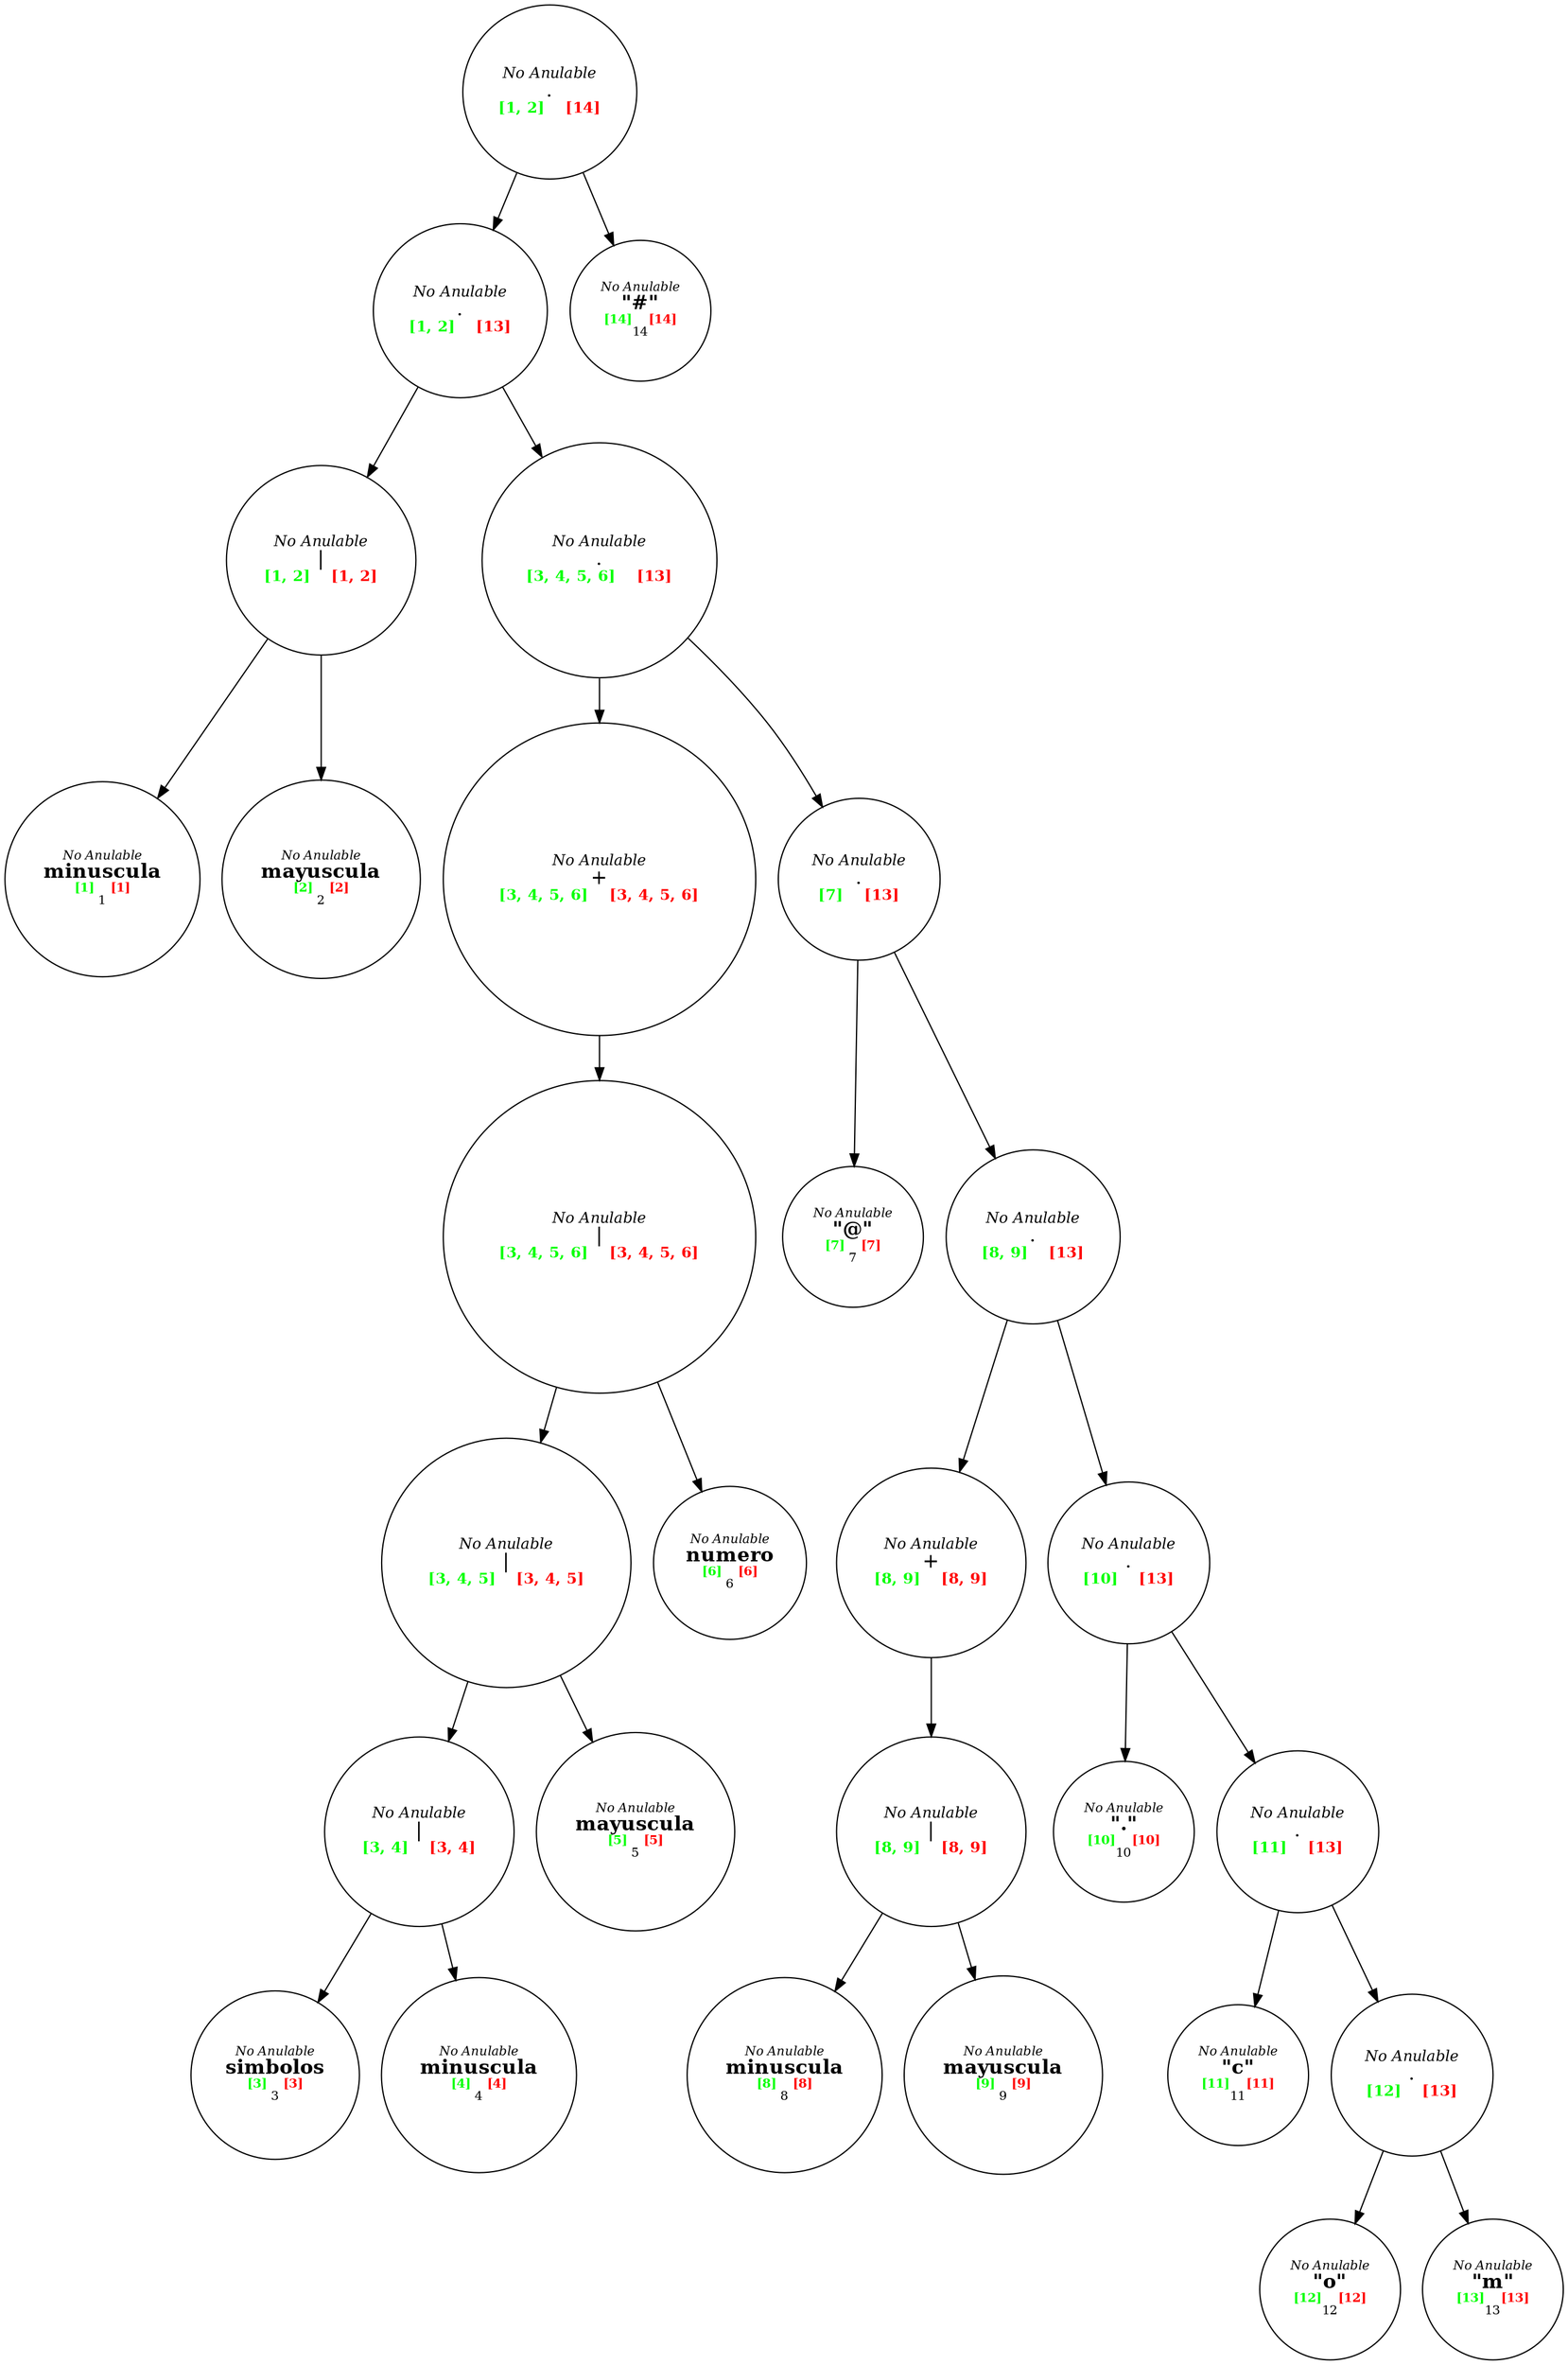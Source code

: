 digraph arbol {N_1[shape = circle, label=<<FONT POINT-SIZE="12"><I>No Anulable</I><BR/><FONT POINT-SIZE="16">.</FONT><BR/><FONT COLOR="green"><B>[1, 2]</B></FONT>    <FONT COLOR="red"><B>[14]</B></FONT></FONT>>]N_2[shape = circle, label=<<FONT POINT-SIZE="12"><I>No Anulable</I><BR/><FONT POINT-SIZE="16">.</FONT><BR/><FONT COLOR="green"><B>[1, 2]</B></FONT>    <FONT COLOR="red"><B>[13]</B></FONT></FONT>>]N_1 -> N_2;
N_3[shape = circle, label=<<FONT POINT-SIZE="12"><I>No Anulable</I><BR/><FONT POINT-SIZE="16">|</FONT><BR/><FONT COLOR="green"><B>[1, 2]</B></FONT>    <FONT COLOR="red"><B>[1, 2]</B></FONT></FONT>>]N_2 -> N_3;
N_4[shape = circle, label=<<FONT POINT-SIZE="10"><I>No Anulable</I><BR/><B><FONT POINT-SIZE="16">minuscula</FONT></B><BR/><FONT COLOR="green"><B>[1]</B></FONT>    <FONT COLOR="red"><B>[1]</B></FONT><BR/>1</FONT>>]N_3 -> N_4;
N_5[shape = circle, label=<<FONT POINT-SIZE="10"><I>No Anulable</I><BR/><B><FONT POINT-SIZE="16">mayuscula</FONT></B><BR/><FONT COLOR="green"><B>[2]</B></FONT>    <FONT COLOR="red"><B>[2]</B></FONT><BR/>2</FONT>>]N_3 -> N_5;
N_6[shape = circle, label=<<FONT POINT-SIZE="12"><I>No Anulable</I><BR/><FONT POINT-SIZE="16">.</FONT><BR/><FONT COLOR="green"><B>[3, 4, 5, 6]</B></FONT>    <FONT COLOR="red"><B>[13]</B></FONT></FONT>>]N_2 -> N_6;
N_7[shape = circle, label=<<FONT POINT-SIZE="12"><I>No Anulable</I><BR/><FONT POINT-SIZE="16">+</FONT><BR/><FONT COLOR="green"><B>[3, 4, 5, 6]</B></FONT>    <FONT COLOR="red"><B>[3, 4, 5, 6]</B></FONT></FONT>>]N_6 -> N_7;
N_8[shape = circle, label=<<FONT POINT-SIZE="12"><I>No Anulable</I><BR/><FONT POINT-SIZE="16">|</FONT><BR/><FONT COLOR="green"><B>[3, 4, 5, 6]</B></FONT>    <FONT COLOR="red"><B>[3, 4, 5, 6]</B></FONT></FONT>>]N_7 -> N_8;
N_9[shape = circle, label=<<FONT POINT-SIZE="12"><I>No Anulable</I><BR/><FONT POINT-SIZE="16">|</FONT><BR/><FONT COLOR="green"><B>[3, 4, 5]</B></FONT>    <FONT COLOR="red"><B>[3, 4, 5]</B></FONT></FONT>>]N_8 -> N_9;
N_10[shape = circle, label=<<FONT POINT-SIZE="12"><I>No Anulable</I><BR/><FONT POINT-SIZE="16">|</FONT><BR/><FONT COLOR="green"><B>[3, 4]</B></FONT>    <FONT COLOR="red"><B>[3, 4]</B></FONT></FONT>>]N_9 -> N_10;
N_11[shape = circle, label=<<FONT POINT-SIZE="10"><I>No Anulable</I><BR/><B><FONT POINT-SIZE="16">simbolos</FONT></B><BR/><FONT COLOR="green"><B>[3]</B></FONT>    <FONT COLOR="red"><B>[3]</B></FONT><BR/>3</FONT>>]N_10 -> N_11;
N_12[shape = circle, label=<<FONT POINT-SIZE="10"><I>No Anulable</I><BR/><B><FONT POINT-SIZE="16">minuscula</FONT></B><BR/><FONT COLOR="green"><B>[4]</B></FONT>    <FONT COLOR="red"><B>[4]</B></FONT><BR/>4</FONT>>]N_10 -> N_12;
N_13[shape = circle, label=<<FONT POINT-SIZE="10"><I>No Anulable</I><BR/><B><FONT POINT-SIZE="16">mayuscula</FONT></B><BR/><FONT COLOR="green"><B>[5]</B></FONT>    <FONT COLOR="red"><B>[5]</B></FONT><BR/>5</FONT>>]N_9 -> N_13;
N_14[shape = circle, label=<<FONT POINT-SIZE="10"><I>No Anulable</I><BR/><B><FONT POINT-SIZE="16">numero</FONT></B><BR/><FONT COLOR="green"><B>[6]</B></FONT>    <FONT COLOR="red"><B>[6]</B></FONT><BR/>6</FONT>>]N_8 -> N_14;
N_15[shape = circle, label=<<FONT POINT-SIZE="12"><I>No Anulable</I><BR/><FONT POINT-SIZE="16">.</FONT><BR/><FONT COLOR="green"><B>[7]</B></FONT>    <FONT COLOR="red"><B>[13]</B></FONT></FONT>>]N_6 -> N_15;
N_16[shape = circle, label=<<FONT POINT-SIZE="10"><I>No Anulable</I><BR/><B><FONT POINT-SIZE="16">"@"</FONT></B><BR/><FONT COLOR="green"><B>[7]</B></FONT>    <FONT COLOR="red"><B>[7]</B></FONT><BR/>7</FONT>>]N_15 -> N_16;
N_17[shape = circle, label=<<FONT POINT-SIZE="12"><I>No Anulable</I><BR/><FONT POINT-SIZE="16">.</FONT><BR/><FONT COLOR="green"><B>[8, 9]</B></FONT>    <FONT COLOR="red"><B>[13]</B></FONT></FONT>>]N_15 -> N_17;
N_18[shape = circle, label=<<FONT POINT-SIZE="12"><I>No Anulable</I><BR/><FONT POINT-SIZE="16">+</FONT><BR/><FONT COLOR="green"><B>[8, 9]</B></FONT>    <FONT COLOR="red"><B>[8, 9]</B></FONT></FONT>>]N_17 -> N_18;
N_19[shape = circle, label=<<FONT POINT-SIZE="12"><I>No Anulable</I><BR/><FONT POINT-SIZE="16">|</FONT><BR/><FONT COLOR="green"><B>[8, 9]</B></FONT>    <FONT COLOR="red"><B>[8, 9]</B></FONT></FONT>>]N_18 -> N_19;
N_20[shape = circle, label=<<FONT POINT-SIZE="10"><I>No Anulable</I><BR/><B><FONT POINT-SIZE="16">minuscula</FONT></B><BR/><FONT COLOR="green"><B>[8]</B></FONT>    <FONT COLOR="red"><B>[8]</B></FONT><BR/>8</FONT>>]N_19 -> N_20;
N_21[shape = circle, label=<<FONT POINT-SIZE="10"><I>No Anulable</I><BR/><B><FONT POINT-SIZE="16">mayuscula</FONT></B><BR/><FONT COLOR="green"><B>[9]</B></FONT>    <FONT COLOR="red"><B>[9]</B></FONT><BR/>9</FONT>>]N_19 -> N_21;
N_22[shape = circle, label=<<FONT POINT-SIZE="12"><I>No Anulable</I><BR/><FONT POINT-SIZE="16">.</FONT><BR/><FONT COLOR="green"><B>[10]</B></FONT>    <FONT COLOR="red"><B>[13]</B></FONT></FONT>>]N_17 -> N_22;
N_23[shape = circle, label=<<FONT POINT-SIZE="10"><I>No Anulable</I><BR/><B><FONT POINT-SIZE="16">"."</FONT></B><BR/><FONT COLOR="green"><B>[10]</B></FONT>    <FONT COLOR="red"><B>[10]</B></FONT><BR/>10</FONT>>]N_22 -> N_23;
N_24[shape = circle, label=<<FONT POINT-SIZE="12"><I>No Anulable</I><BR/><FONT POINT-SIZE="16">.</FONT><BR/><FONT COLOR="green"><B>[11]</B></FONT>    <FONT COLOR="red"><B>[13]</B></FONT></FONT>>]N_22 -> N_24;
N_25[shape = circle, label=<<FONT POINT-SIZE="10"><I>No Anulable</I><BR/><B><FONT POINT-SIZE="16">"c"</FONT></B><BR/><FONT COLOR="green"><B>[11]</B></FONT>    <FONT COLOR="red"><B>[11]</B></FONT><BR/>11</FONT>>]N_24 -> N_25;
N_26[shape = circle, label=<<FONT POINT-SIZE="12"><I>No Anulable</I><BR/><FONT POINT-SIZE="16">.</FONT><BR/><FONT COLOR="green"><B>[12]</B></FONT>    <FONT COLOR="red"><B>[13]</B></FONT></FONT>>]N_24 -> N_26;
N_27[shape = circle, label=<<FONT POINT-SIZE="10"><I>No Anulable</I><BR/><B><FONT POINT-SIZE="16">"o"</FONT></B><BR/><FONT COLOR="green"><B>[12]</B></FONT>    <FONT COLOR="red"><B>[12]</B></FONT><BR/>12</FONT>>]N_26 -> N_27;
N_28[shape = circle, label=<<FONT POINT-SIZE="10"><I>No Anulable</I><BR/><B><FONT POINT-SIZE="16">"m"</FONT></B><BR/><FONT COLOR="green"><B>[13]</B></FONT>    <FONT COLOR="red"><B>[13]</B></FONT><BR/>13</FONT>>]N_26 -> N_28;
N_29[shape = circle, label=<<FONT POINT-SIZE="10"><I>No Anulable</I><BR/><B><FONT POINT-SIZE="16">"#"</FONT></B><BR/><FONT COLOR="green"><B>[14]</B></FONT>    <FONT COLOR="red"><B>[14]</B></FONT><BR/>14</FONT>>]N_1 -> N_29;
}
